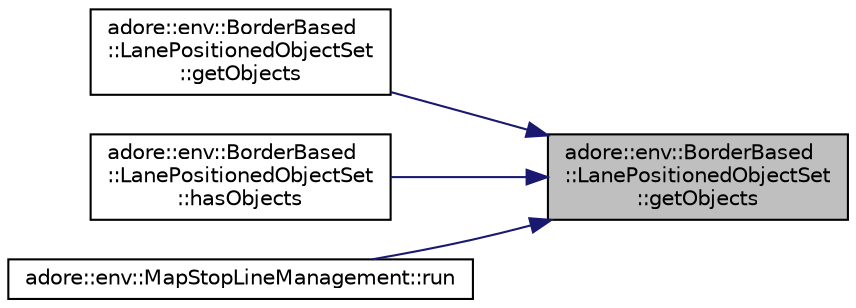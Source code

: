 digraph "adore::env::BorderBased::LanePositionedObjectSet::getObjects"
{
 // LATEX_PDF_SIZE
  edge [fontname="Helvetica",fontsize="10",labelfontname="Helvetica",labelfontsize="10"];
  node [fontname="Helvetica",fontsize="10",shape=record];
  rankdir="RL";
  Node1 [label="adore::env::BorderBased\l::LanePositionedObjectSet\l::getObjects",height=0.2,width=0.4,color="black", fillcolor="grey75", style="filled", fontcolor="black",tooltip="Get the begin()- and end()-iterator for objects that are positioned on a certain border."];
  Node1 -> Node2 [dir="back",color="midnightblue",fontsize="10",style="solid",fontname="Helvetica"];
  Node2 [label="adore::env::BorderBased\l::LanePositionedObjectSet\l::getObjects",height=0.2,width=0.4,color="black", fillcolor="white", style="filled",URL="$classadore_1_1env_1_1BorderBased_1_1LanePositionedObjectSet.html#aaf87b4e6d7f16b6dfd7d2ebf7e3500b4",tooltip="Get the objects that are positioned on a certain LanePosition."];
  Node1 -> Node3 [dir="back",color="midnightblue",fontsize="10",style="solid",fontname="Helvetica"];
  Node3 [label="adore::env::BorderBased\l::LanePositionedObjectSet\l::hasObjects",height=0.2,width=0.4,color="black", fillcolor="white", style="filled",URL="$classadore_1_1env_1_1BorderBased_1_1LanePositionedObjectSet.html#a9772de83f2d875da58e72da84b2b6aa0",tooltip="Check whether the set holds at least one object on a certain LanePosition."];
  Node1 -> Node4 [dir="back",color="midnightblue",fontsize="10",style="solid",fontname="Helvetica"];
  Node4 [label="adore::env::MapStopLineManagement::run",height=0.2,width=0.4,color="black", fillcolor="white", style="filled",URL="$classadore_1_1env_1_1MapStopLineManagement.html#a611549203f6fa9c10d80d67551017687",tooltip="receive newly visible or newly outdated stop lines based on new and outdated borders"];
}
